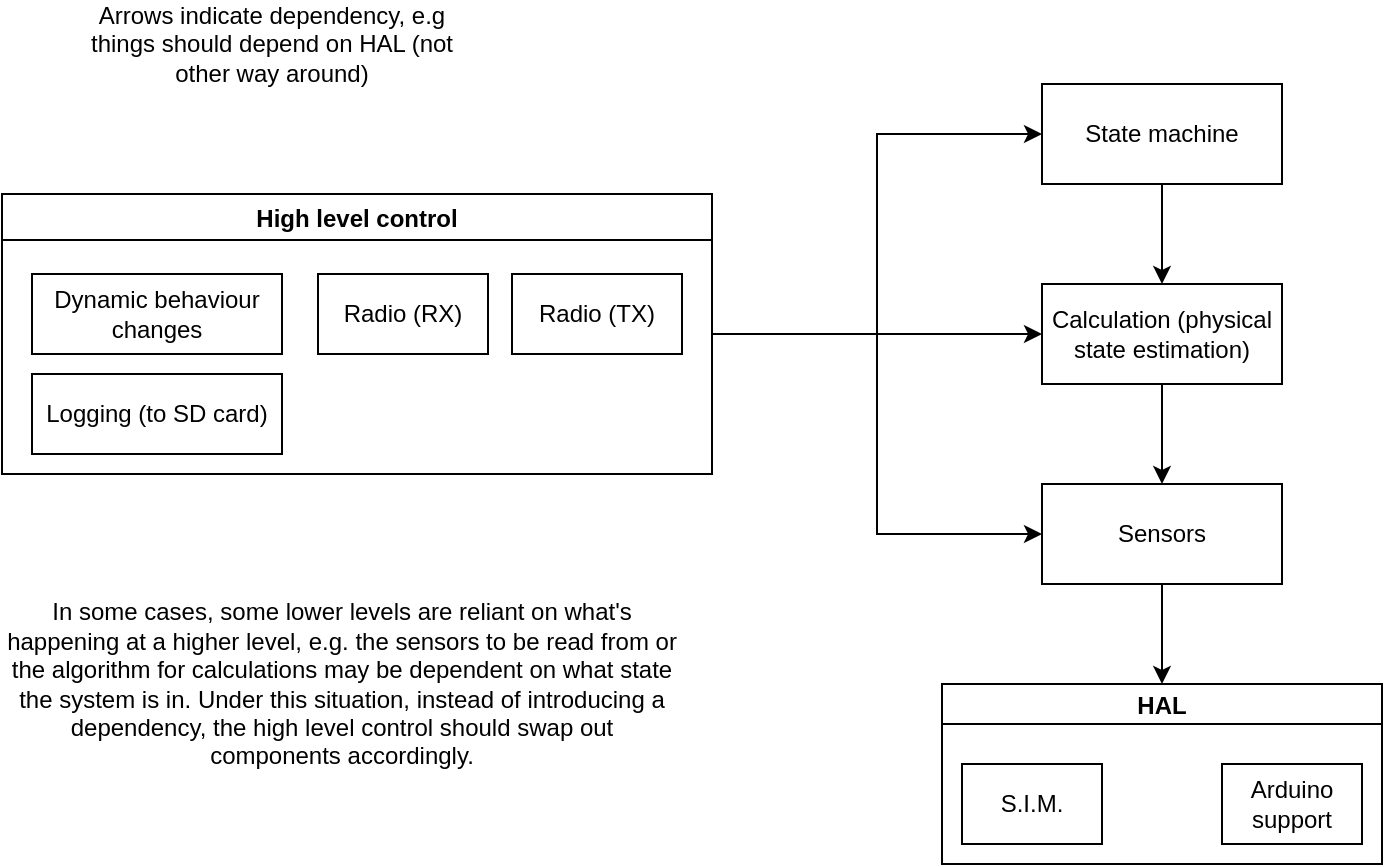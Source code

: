 <mxfile version="14.7.3" type="github">
  <diagram id="o-eNBIKeLZyZqa3y3T_n" name="Firmware Decomposition">
    <mxGraphModel dx="1278" dy="689" grid="1" gridSize="10" guides="1" tooltips="1" connect="1" arrows="1" fold="1" page="1" pageScale="1" pageWidth="850" pageHeight="1100" math="0" shadow="0">
      <root>
        <mxCell id="0" />
        <mxCell id="1" parent="0" />
        <mxCell id="muBZPksUXTMG00-fKc-G-5" value="HAL" style="swimlane;startSize=20;" parent="1" vertex="1">
          <mxGeometry x="570" y="430" width="220" height="90" as="geometry">
            <mxRectangle x="270" y="310" width="60" height="20" as="alternateBounds" />
          </mxGeometry>
        </mxCell>
        <mxCell id="muBZPksUXTMG00-fKc-G-4" value="S.I.M." style="rounded=0;whiteSpace=wrap;html=1;" parent="muBZPksUXTMG00-fKc-G-5" vertex="1">
          <mxGeometry x="10" y="40" width="70" height="40" as="geometry" />
        </mxCell>
        <mxCell id="muBZPksUXTMG00-fKc-G-8" value="Arduino support" style="rounded=0;whiteSpace=wrap;html=1;" parent="muBZPksUXTMG00-fKc-G-5" vertex="1">
          <mxGeometry x="140" y="40" width="70" height="40" as="geometry" />
        </mxCell>
        <mxCell id="muBZPksUXTMG00-fKc-G-27" style="edgeStyle=orthogonalEdgeStyle;rounded=0;orthogonalLoop=1;jettySize=auto;html=1;entryX=0.5;entryY=0;entryDx=0;entryDy=0;" parent="1" source="muBZPksUXTMG00-fKc-G-10" target="muBZPksUXTMG00-fKc-G-5" edge="1">
          <mxGeometry relative="1" as="geometry">
            <mxPoint x="735" y="430" as="targetPoint" />
          </mxGeometry>
        </mxCell>
        <mxCell id="muBZPksUXTMG00-fKc-G-10" value="&lt;div&gt;Sensors&lt;/div&gt;" style="rounded=0;whiteSpace=wrap;html=1;" parent="1" vertex="1">
          <mxGeometry x="620" y="330" width="120" height="50" as="geometry" />
        </mxCell>
        <mxCell id="muBZPksUXTMG00-fKc-G-26" style="edgeStyle=orthogonalEdgeStyle;rounded=0;orthogonalLoop=1;jettySize=auto;html=1;entryX=0.5;entryY=0;entryDx=0;entryDy=0;" parent="1" source="muBZPksUXTMG00-fKc-G-11" target="muBZPksUXTMG00-fKc-G-10" edge="1">
          <mxGeometry relative="1" as="geometry" />
        </mxCell>
        <mxCell id="muBZPksUXTMG00-fKc-G-11" value="&lt;div&gt;Calculation (physical state estimation)&lt;br&gt;&lt;/div&gt;" style="rounded=0;whiteSpace=wrap;html=1;" parent="1" vertex="1">
          <mxGeometry x="620" y="230" width="120" height="50" as="geometry" />
        </mxCell>
        <mxCell id="muBZPksUXTMG00-fKc-G-25" style="edgeStyle=orthogonalEdgeStyle;rounded=0;orthogonalLoop=1;jettySize=auto;html=1;entryX=0.5;entryY=0;entryDx=0;entryDy=0;" parent="1" source="muBZPksUXTMG00-fKc-G-12" target="muBZPksUXTMG00-fKc-G-11" edge="1">
          <mxGeometry relative="1" as="geometry" />
        </mxCell>
        <mxCell id="muBZPksUXTMG00-fKc-G-12" value="State machine" style="rounded=0;whiteSpace=wrap;html=1;" parent="1" vertex="1">
          <mxGeometry x="620" y="130" width="120" height="50" as="geometry" />
        </mxCell>
        <mxCell id="muBZPksUXTMG00-fKc-G-32" style="edgeStyle=orthogonalEdgeStyle;rounded=0;orthogonalLoop=1;jettySize=auto;html=1;exitX=1;exitY=0.5;exitDx=0;exitDy=0;entryX=0;entryY=0.5;entryDx=0;entryDy=0;" parent="1" source="muBZPksUXTMG00-fKc-G-13" target="muBZPksUXTMG00-fKc-G-12" edge="1">
          <mxGeometry relative="1" as="geometry">
            <mxPoint x="610" y="160" as="targetPoint" />
          </mxGeometry>
        </mxCell>
        <mxCell id="muBZPksUXTMG00-fKc-G-33" style="edgeStyle=orthogonalEdgeStyle;rounded=0;orthogonalLoop=1;jettySize=auto;html=1;exitX=1;exitY=0.5;exitDx=0;exitDy=0;entryX=0;entryY=0.5;entryDx=0;entryDy=0;" parent="1" source="muBZPksUXTMG00-fKc-G-13" target="muBZPksUXTMG00-fKc-G-11" edge="1">
          <mxGeometry relative="1" as="geometry" />
        </mxCell>
        <mxCell id="muBZPksUXTMG00-fKc-G-34" style="edgeStyle=orthogonalEdgeStyle;rounded=0;orthogonalLoop=1;jettySize=auto;html=1;exitX=1;exitY=0.5;exitDx=0;exitDy=0;entryX=0;entryY=0.5;entryDx=0;entryDy=0;" parent="1" source="muBZPksUXTMG00-fKc-G-13" target="muBZPksUXTMG00-fKc-G-10" edge="1">
          <mxGeometry relative="1" as="geometry" />
        </mxCell>
        <mxCell id="muBZPksUXTMG00-fKc-G-13" value="High level control" style="swimlane;" parent="1" vertex="1">
          <mxGeometry x="100" y="185" width="355" height="140" as="geometry" />
        </mxCell>
        <mxCell id="muBZPksUXTMG00-fKc-G-15" value="Radio (RX)" style="rounded=0;whiteSpace=wrap;html=1;" parent="muBZPksUXTMG00-fKc-G-13" vertex="1">
          <mxGeometry x="158" y="40" width="85" height="40" as="geometry" />
        </mxCell>
        <mxCell id="muBZPksUXTMG00-fKc-G-16" value="Radio (TX)" style="rounded=0;whiteSpace=wrap;html=1;" parent="muBZPksUXTMG00-fKc-G-13" vertex="1">
          <mxGeometry x="255" y="40" width="85" height="40" as="geometry" />
        </mxCell>
        <mxCell id="muBZPksUXTMG00-fKc-G-17" value="Logging (to SD card)" style="rounded=0;whiteSpace=wrap;html=1;" parent="muBZPksUXTMG00-fKc-G-13" vertex="1">
          <mxGeometry x="15" y="90" width="125" height="40" as="geometry" />
        </mxCell>
        <mxCell id="muBZPksUXTMG00-fKc-G-22" value="Dynamic behaviour changes" style="rounded=0;whiteSpace=wrap;html=1;" parent="muBZPksUXTMG00-fKc-G-13" vertex="1">
          <mxGeometry x="15" y="40" width="125" height="40" as="geometry" />
        </mxCell>
        <mxCell id="muBZPksUXTMG00-fKc-G-35" value="&lt;div&gt;Arrows indicate dependency, e.g things should depend on HAL (not other way around)&lt;br&gt;&lt;/div&gt;" style="text;html=1;strokeColor=none;fillColor=none;align=center;verticalAlign=middle;whiteSpace=wrap;rounded=0;" parent="1" vertex="1">
          <mxGeometry x="130" y="100" width="210" height="20" as="geometry" />
        </mxCell>
        <mxCell id="muBZPksUXTMG00-fKc-G-36" value="In some cases, some lower levels are reliant on what&#39;s happening at a higher level, e.g. the sensors to be read from or the algorithm for calculations may be dependent on what state the system is in. Under this situation, instead of introducing a dependency, the high level control should swap out components accordingly." style="text;html=1;strokeColor=none;fillColor=none;align=center;verticalAlign=middle;whiteSpace=wrap;rounded=0;movable=1;resizable=1;rotatable=1;deletable=1;editable=1;connectable=1;" parent="1" vertex="1">
          <mxGeometry x="100" y="370" width="340" height="120" as="geometry" />
        </mxCell>
      </root>
    </mxGraphModel>
  </diagram>
</mxfile>
